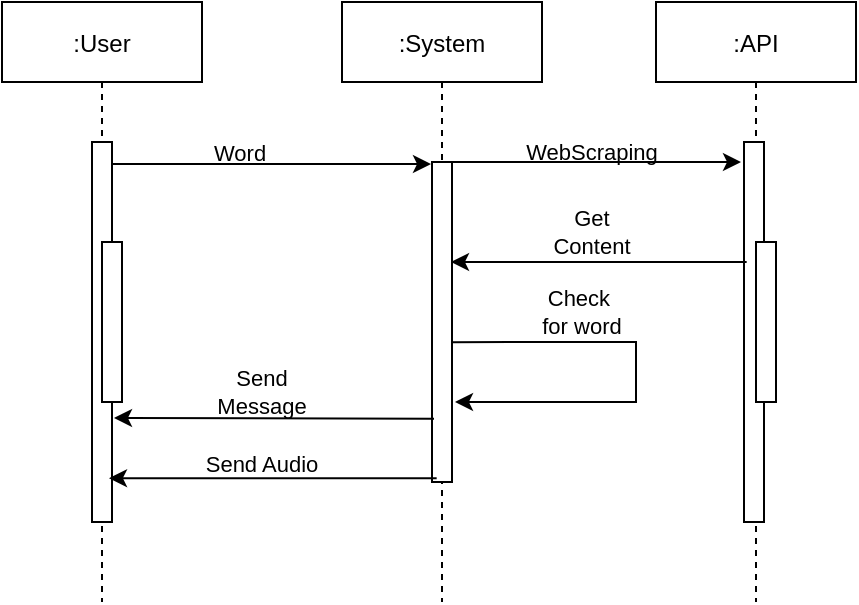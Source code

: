 <mxfile version="18.0.6" type="device"><diagram id="kgpKYQtTHZ0yAKxKKP6v" name="Page-1"><mxGraphModel dx="782" dy="549" grid="1" gridSize="10" guides="1" tooltips="1" connect="1" arrows="1" fold="1" page="1" pageScale="1" pageWidth="850" pageHeight="1100" math="0" shadow="0"><root><mxCell id="0"/><mxCell id="1" parent="0"/><mxCell id="3nuBFxr9cyL0pnOWT2aG-1" value=":User" style="shape=umlLifeline;perimeter=lifelinePerimeter;container=1;collapsible=0;recursiveResize=0;rounded=0;shadow=0;strokeWidth=1;" parent="1" vertex="1"><mxGeometry x="130" y="80" width="100" height="300" as="geometry"/></mxCell><mxCell id="3nuBFxr9cyL0pnOWT2aG-2" value="" style="points=[];perimeter=orthogonalPerimeter;rounded=0;shadow=0;strokeWidth=1;" parent="3nuBFxr9cyL0pnOWT2aG-1" vertex="1"><mxGeometry x="45" y="70" width="10" height="190" as="geometry"/></mxCell><mxCell id="3nuBFxr9cyL0pnOWT2aG-4" value="" style="points=[];perimeter=orthogonalPerimeter;rounded=0;shadow=0;strokeWidth=1;" parent="3nuBFxr9cyL0pnOWT2aG-1" vertex="1"><mxGeometry x="50" y="120" width="10" height="80" as="geometry"/></mxCell><mxCell id="3nuBFxr9cyL0pnOWT2aG-5" value=":System" style="shape=umlLifeline;perimeter=lifelinePerimeter;container=1;collapsible=0;recursiveResize=0;rounded=0;shadow=0;strokeWidth=1;" parent="1" vertex="1"><mxGeometry x="300" y="80" width="100" height="300" as="geometry"/></mxCell><mxCell id="3nuBFxr9cyL0pnOWT2aG-6" value="" style="points=[];perimeter=orthogonalPerimeter;rounded=0;shadow=0;strokeWidth=1;" parent="3nuBFxr9cyL0pnOWT2aG-5" vertex="1"><mxGeometry x="45" y="80" width="10" height="160" as="geometry"/></mxCell><mxCell id="gnNT-rF9TB9UfDPAyRv5-6" value="" style="endArrow=classic;html=1;rounded=0;exitX=0.967;exitY=0.563;exitDx=0;exitDy=0;exitPerimeter=0;" edge="1" parent="3nuBFxr9cyL0pnOWT2aG-5" source="3nuBFxr9cyL0pnOWT2aG-6"><mxGeometry width="50" height="50" relative="1" as="geometry"><mxPoint x="66" y="170" as="sourcePoint"/><mxPoint x="56.5" y="200" as="targetPoint"/><Array as="points"><mxPoint x="147" y="170"/><mxPoint x="147" y="200"/></Array></mxGeometry></mxCell><mxCell id="gnNT-rF9TB9UfDPAyRv5-1" value=":API" style="shape=umlLifeline;perimeter=lifelinePerimeter;container=1;collapsible=0;recursiveResize=0;rounded=0;shadow=0;strokeWidth=1;" vertex="1" parent="1"><mxGeometry x="457" y="80" width="100" height="300" as="geometry"/></mxCell><mxCell id="gnNT-rF9TB9UfDPAyRv5-2" value="" style="points=[];perimeter=orthogonalPerimeter;rounded=0;shadow=0;strokeWidth=1;" vertex="1" parent="gnNT-rF9TB9UfDPAyRv5-1"><mxGeometry x="44" y="70" width="10" height="190" as="geometry"/></mxCell><mxCell id="gnNT-rF9TB9UfDPAyRv5-4" value="" style="points=[];perimeter=orthogonalPerimeter;rounded=0;shadow=0;strokeWidth=1;" vertex="1" parent="gnNT-rF9TB9UfDPAyRv5-1"><mxGeometry x="50" y="120" width="10" height="80" as="geometry"/></mxCell><mxCell id="gnNT-rF9TB9UfDPAyRv5-5" value="" style="endArrow=classic;html=1;rounded=0;exitX=-0.467;exitY=0.125;exitDx=0;exitDy=0;exitPerimeter=0;" edge="1" parent="1" source="gnNT-rF9TB9UfDPAyRv5-4"><mxGeometry width="50" height="50" relative="1" as="geometry"><mxPoint x="490" y="210" as="sourcePoint"/><mxPoint x="354.5" y="210" as="targetPoint"/></mxGeometry></mxCell><mxCell id="gnNT-rF9TB9UfDPAyRv5-7" value="Check&amp;nbsp;&lt;br&gt;for&amp;nbsp;word" style="text;html=1;strokeColor=none;fillColor=none;align=center;verticalAlign=middle;whiteSpace=wrap;rounded=0;fontFamily=Helvetica;fontSize=11;fontColor=default;" vertex="1" parent="1"><mxGeometry x="390" y="220" width="60" height="30" as="geometry"/></mxCell><mxCell id="gnNT-rF9TB9UfDPAyRv5-9" value="" style="endArrow=classic;html=1;rounded=1;shadow=0;labelBackgroundColor=default;fontFamily=Helvetica;fontSize=11;fontColor=default;strokeColor=default;strokeWidth=1;shape=connector;" edge="1" parent="1"><mxGeometry width="50" height="50" relative="1" as="geometry"><mxPoint x="349.5" y="160" as="sourcePoint"/><mxPoint x="499.5" y="160" as="targetPoint"/></mxGeometry></mxCell><mxCell id="gnNT-rF9TB9UfDPAyRv5-10" value="" style="endArrow=classic;html=1;rounded=1;shadow=0;labelBackgroundColor=default;fontFamily=Helvetica;fontSize=11;fontColor=default;strokeColor=default;strokeWidth=1;shape=connector;" edge="1" parent="1"><mxGeometry width="50" height="50" relative="1" as="geometry"><mxPoint x="185" y="161" as="sourcePoint"/><mxPoint x="344.5" y="161" as="targetPoint"/></mxGeometry></mxCell><mxCell id="gnNT-rF9TB9UfDPAyRv5-11" value="Word" style="text;strokeColor=none;fillColor=none;align=left;verticalAlign=middle;spacingLeft=4;spacingRight=4;overflow=hidden;points=[[0,0.5],[1,0.5]];portConstraint=eastwest;rotatable=0;fontFamily=Helvetica;fontSize=11;fontColor=default;" vertex="1" parent="1"><mxGeometry x="230" y="140" width="80" height="30" as="geometry"/></mxCell><mxCell id="gnNT-rF9TB9UfDPAyRv5-12" value="WebScraping" style="text;html=1;strokeColor=none;fillColor=none;align=center;verticalAlign=middle;whiteSpace=wrap;rounded=0;fontFamily=Helvetica;fontSize=11;fontColor=default;" vertex="1" parent="1"><mxGeometry x="390" y="140" width="70" height="30" as="geometry"/></mxCell><mxCell id="gnNT-rF9TB9UfDPAyRv5-14" value="Get Content" style="text;html=1;strokeColor=none;fillColor=none;align=center;verticalAlign=middle;whiteSpace=wrap;rounded=0;fontFamily=Helvetica;fontSize=11;fontColor=default;" vertex="1" parent="1"><mxGeometry x="395" y="180" width="60" height="30" as="geometry"/></mxCell><mxCell id="gnNT-rF9TB9UfDPAyRv5-15" value="" style="endArrow=classic;html=1;rounded=1;shadow=0;labelBackgroundColor=default;fontFamily=Helvetica;fontSize=11;fontColor=default;strokeColor=default;strokeWidth=1;shape=connector;exitX=0.1;exitY=0.871;exitDx=0;exitDy=0;exitPerimeter=0;" edge="1" parent="1"><mxGeometry width="50" height="50" relative="1" as="geometry"><mxPoint x="346" y="288.36" as="sourcePoint"/><mxPoint x="186" y="288" as="targetPoint"/></mxGeometry></mxCell><mxCell id="gnNT-rF9TB9UfDPAyRv5-16" value="" style="endArrow=classic;html=1;rounded=1;shadow=0;labelBackgroundColor=default;fontFamily=Helvetica;fontSize=11;fontColor=default;strokeColor=default;strokeWidth=1;shape=connector;exitX=-0.167;exitY=0.988;exitDx=0;exitDy=0;exitPerimeter=0;" edge="1" parent="1"><mxGeometry width="50" height="50" relative="1" as="geometry"><mxPoint x="347.33" y="318.08" as="sourcePoint"/><mxPoint x="183.5" y="318.08" as="targetPoint"/></mxGeometry></mxCell><mxCell id="gnNT-rF9TB9UfDPAyRv5-17" value="Send Message" style="text;html=1;strokeColor=none;fillColor=none;align=center;verticalAlign=middle;whiteSpace=wrap;rounded=0;fontFamily=Helvetica;fontSize=11;fontColor=default;" vertex="1" parent="1"><mxGeometry x="230" y="260" width="60" height="30" as="geometry"/></mxCell><mxCell id="gnNT-rF9TB9UfDPAyRv5-18" value="Send Audio" style="text;html=1;strokeColor=none;fillColor=none;align=center;verticalAlign=middle;whiteSpace=wrap;rounded=0;fontFamily=Helvetica;fontSize=11;fontColor=default;" vertex="1" parent="1"><mxGeometry x="230" y="296" width="60" height="30" as="geometry"/></mxCell></root></mxGraphModel></diagram></mxfile>